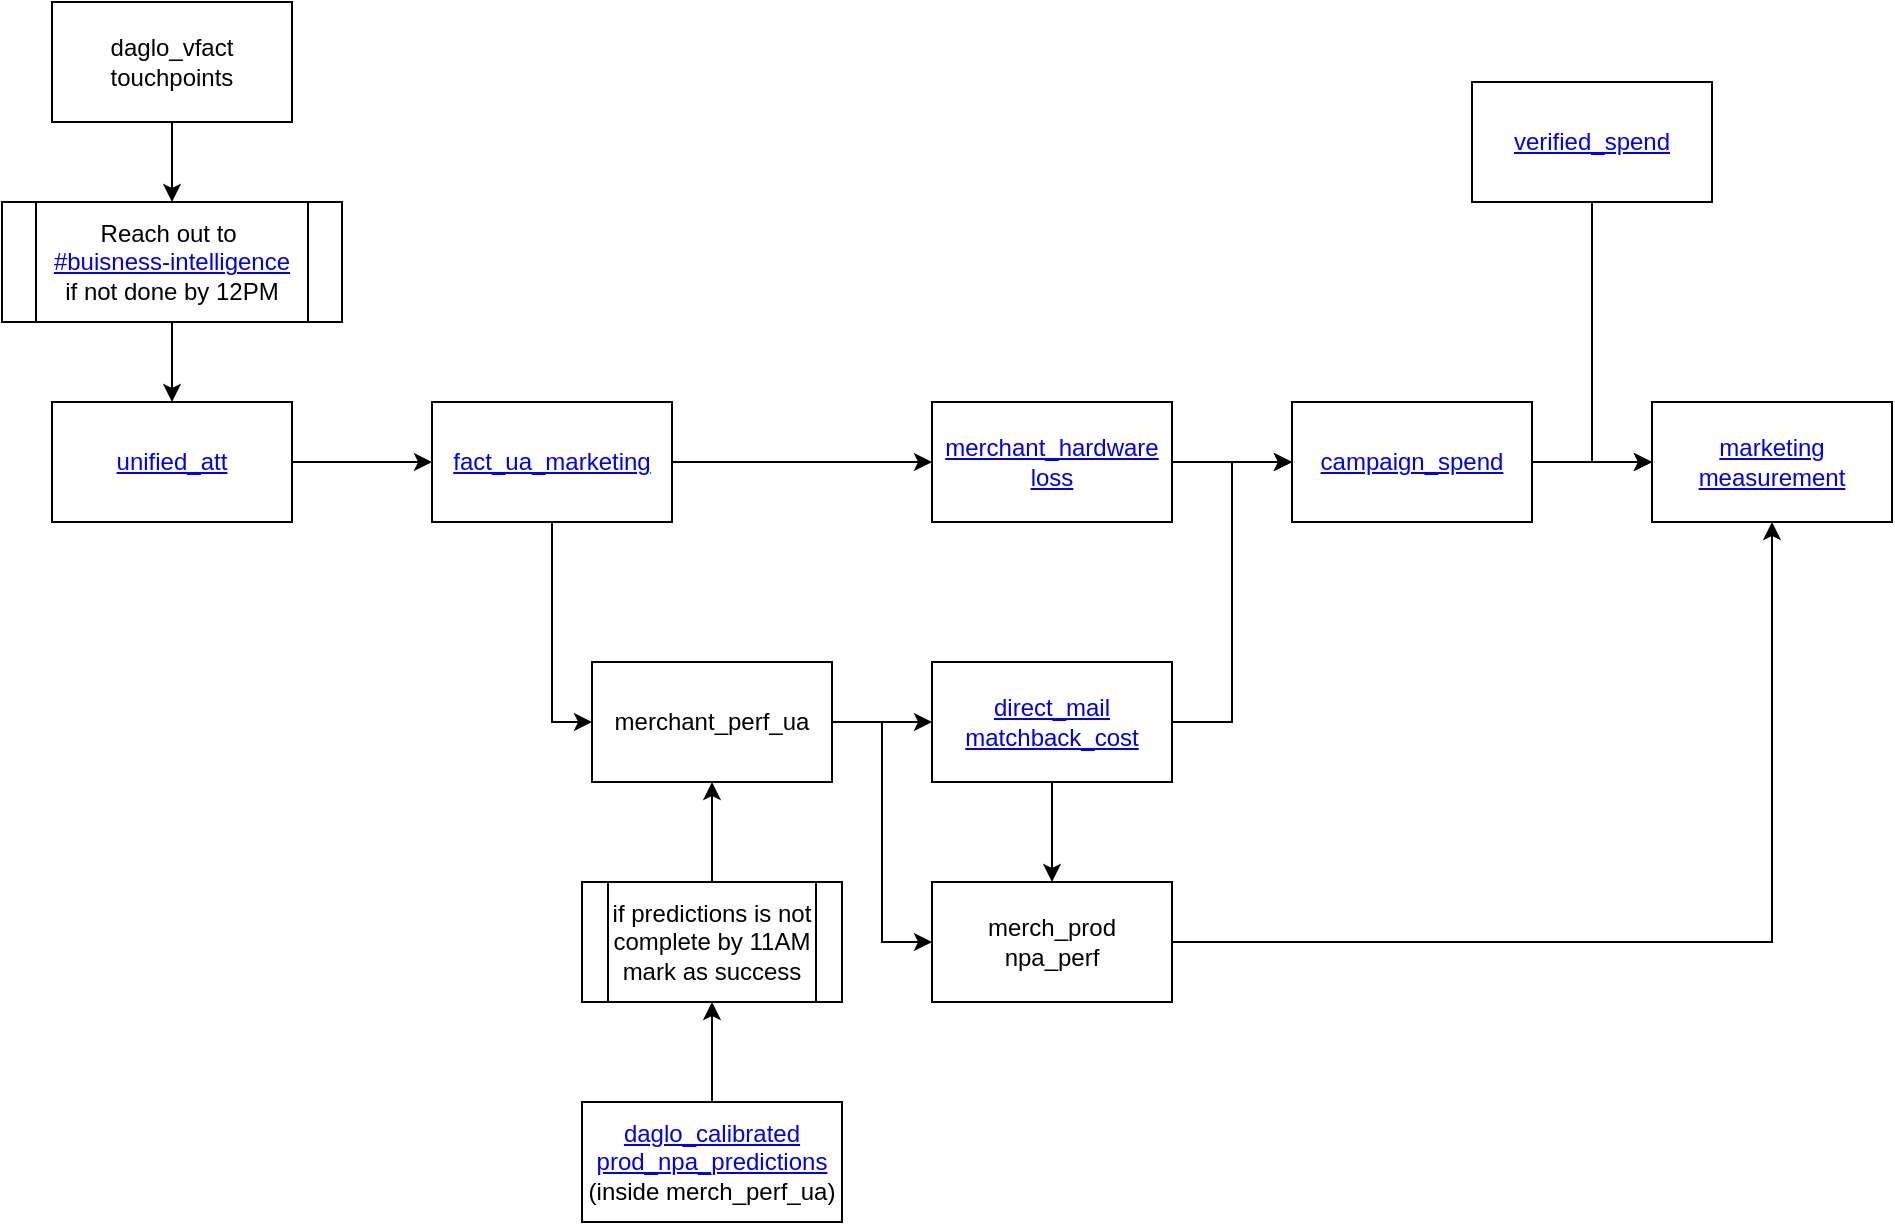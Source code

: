 <mxfile version="14.9.2" type="github">
  <diagram id="UcVoIKLS8l9HH_rHvecV" name="Page-1">
    <mxGraphModel dx="1298" dy="809" grid="1" gridSize="10" guides="1" tooltips="1" connect="1" arrows="1" fold="1" page="1" pageScale="1" pageWidth="850" pageHeight="1100" math="0" shadow="0">
      <root>
        <mxCell id="0" />
        <mxCell id="1" parent="0" />
        <mxCell id="7vNuGEFGMuKbEo3pkOq6-22" style="edgeStyle=orthogonalEdgeStyle;rounded=0;orthogonalLoop=1;jettySize=auto;html=1;exitX=1;exitY=0.5;exitDx=0;exitDy=0;entryX=0;entryY=0.5;entryDx=0;entryDy=0;" parent="1" source="7vNuGEFGMuKbEo3pkOq6-3" target="7vNuGEFGMuKbEo3pkOq6-17" edge="1">
          <mxGeometry relative="1" as="geometry" />
        </mxCell>
        <mxCell id="7vNuGEFGMuKbEo3pkOq6-3" value="&lt;a href=&quot;https://zd60ab5ba548e78e3p-tp.appspot.com/admin/airflow/tree?dag_id=campaign_spend_v20210609&quot;&gt;campaign_spend&lt;/a&gt;" style="rounded=0;whiteSpace=wrap;html=1;" parent="1" vertex="1">
          <mxGeometry x="660" y="350" width="120" height="60" as="geometry" />
        </mxCell>
        <mxCell id="7vNuGEFGMuKbEo3pkOq6-5" style="edgeStyle=orthogonalEdgeStyle;rounded=0;orthogonalLoop=1;jettySize=auto;html=1;exitX=1;exitY=0.5;exitDx=0;exitDy=0;" parent="1" source="7vNuGEFGMuKbEo3pkOq6-4" target="7vNuGEFGMuKbEo3pkOq6-3" edge="1">
          <mxGeometry relative="1" as="geometry" />
        </mxCell>
        <mxCell id="7vNuGEFGMuKbEo3pkOq6-4" value="&lt;a href=&quot;https://zd60ab5ba548e78e3p-tp.appspot.com/admin/airflow/graph?dag_id=hardware_loss_v20210609&amp;amp;execution_date=&quot;&gt;merchant_hardware&lt;br&gt;loss&lt;/a&gt;" style="rounded=0;whiteSpace=wrap;html=1;" parent="1" vertex="1">
          <mxGeometry x="480" y="350" width="120" height="60" as="geometry" />
        </mxCell>
        <mxCell id="7vNuGEFGMuKbEo3pkOq6-7" style="edgeStyle=orthogonalEdgeStyle;rounded=0;orthogonalLoop=1;jettySize=auto;html=1;exitX=1;exitY=0.5;exitDx=0;exitDy=0;" parent="1" source="7vNuGEFGMuKbEo3pkOq6-6" target="7vNuGEFGMuKbEo3pkOq6-4" edge="1">
          <mxGeometry relative="1" as="geometry" />
        </mxCell>
        <mxCell id="7vNuGEFGMuKbEo3pkOq6-15" style="edgeStyle=orthogonalEdgeStyle;rounded=0;orthogonalLoop=1;jettySize=auto;html=1;exitX=0.5;exitY=1;exitDx=0;exitDy=0;entryX=0;entryY=0.5;entryDx=0;entryDy=0;" parent="1" source="7vNuGEFGMuKbEo3pkOq6-6" target="7vNuGEFGMuKbEo3pkOq6-12" edge="1">
          <mxGeometry relative="1" as="geometry" />
        </mxCell>
        <mxCell id="7vNuGEFGMuKbEo3pkOq6-6" value="&lt;a href=&quot;https://zd60ab5ba548e78e3p-tp.appspot.com/admin/airflow/graph?dag_id=fact_unified_attribution_marketing_v20210609&amp;amp;execution_date=&quot;&gt;fact_ua_marketing&lt;/a&gt;" style="rounded=0;whiteSpace=wrap;html=1;" parent="1" vertex="1">
          <mxGeometry x="230" y="350" width="120" height="60" as="geometry" />
        </mxCell>
        <mxCell id="7vNuGEFGMuKbEo3pkOq6-16" style="edgeStyle=orthogonalEdgeStyle;rounded=0;orthogonalLoop=1;jettySize=auto;html=1;exitX=1;exitY=0.5;exitDx=0;exitDy=0;entryX=0;entryY=0.5;entryDx=0;entryDy=0;" parent="1" source="7vNuGEFGMuKbEo3pkOq6-8" target="7vNuGEFGMuKbEo3pkOq6-6" edge="1">
          <mxGeometry relative="1" as="geometry" />
        </mxCell>
        <mxCell id="7vNuGEFGMuKbEo3pkOq6-8" value="&lt;a href=&quot;https://zd60ab5ba548e78e3p-tp.appspot.com/admin/airflow/graph?dag_id=unified_attribution_v20210609&amp;amp;execution_date=&quot;&gt;unified_att&lt;/a&gt;" style="rounded=0;whiteSpace=wrap;html=1;" parent="1" vertex="1">
          <mxGeometry x="40" y="350" width="120" height="60" as="geometry" />
        </mxCell>
        <mxCell id="7vNuGEFGMuKbEo3pkOq6-19" style="edgeStyle=orthogonalEdgeStyle;rounded=0;orthogonalLoop=1;jettySize=auto;html=1;exitX=1;exitY=0.5;exitDx=0;exitDy=0;" parent="1" source="7vNuGEFGMuKbEo3pkOq6-12" target="7vNuGEFGMuKbEo3pkOq6-18" edge="1">
          <mxGeometry relative="1" as="geometry" />
        </mxCell>
        <mxCell id="kFAPNz3zif7XraSy1g6j-8" style="edgeStyle=orthogonalEdgeStyle;rounded=0;orthogonalLoop=1;jettySize=auto;html=1;exitX=1;exitY=0.5;exitDx=0;exitDy=0;entryX=0;entryY=0.5;entryDx=0;entryDy=0;" parent="1" source="7vNuGEFGMuKbEo3pkOq6-12" target="VukCH8sbl8D__4rJ6l_O-2" edge="1">
          <mxGeometry relative="1" as="geometry" />
        </mxCell>
        <UserObject label="merchant_perf_ua" link="https://zd60ab5ba548e78e3p-tp.appspot.com/admin/airflow/graph?dag_id=merchant_performance_ua_v20210609" linkTarget="_blank" id="7vNuGEFGMuKbEo3pkOq6-12">
          <mxCell style="rounded=0;whiteSpace=wrap;html=1;" parent="1" vertex="1">
            <mxGeometry x="310" y="480" width="120" height="60" as="geometry" />
          </mxCell>
        </UserObject>
        <mxCell id="7vNuGEFGMuKbEo3pkOq6-17" value="&lt;a href=&quot;https://zd60ab5ba548e78e3p-tp.appspot.com/admin/airflow/graph?dag_id=marketing_measurement_v20210609&amp;amp;execution_date=&quot;&gt;marketing&lt;br&gt;measurement&lt;/a&gt;" style="rounded=0;whiteSpace=wrap;html=1;" parent="1" vertex="1">
          <mxGeometry x="840" y="350" width="120" height="60" as="geometry" />
        </mxCell>
        <mxCell id="7vNuGEFGMuKbEo3pkOq6-21" style="edgeStyle=orthogonalEdgeStyle;rounded=0;orthogonalLoop=1;jettySize=auto;html=1;exitX=1;exitY=0.5;exitDx=0;exitDy=0;entryX=0;entryY=0.5;entryDx=0;entryDy=0;" parent="1" source="7vNuGEFGMuKbEo3pkOq6-18" target="7vNuGEFGMuKbEo3pkOq6-3" edge="1">
          <mxGeometry relative="1" as="geometry" />
        </mxCell>
        <mxCell id="OWJ_NFrnXUS-y9_O79gm-1" value="" style="edgeStyle=orthogonalEdgeStyle;rounded=0;orthogonalLoop=1;jettySize=auto;html=1;" edge="1" parent="1" source="7vNuGEFGMuKbEo3pkOq6-18" target="VukCH8sbl8D__4rJ6l_O-2">
          <mxGeometry relative="1" as="geometry" />
        </mxCell>
        <mxCell id="7vNuGEFGMuKbEo3pkOq6-18" value="&lt;a href=&quot;https://zd60ab5ba548e78e3p-tp.appspot.com/admin/airflow/graph?dag_id=direct_mail_matchback_cost_v20210609&amp;amp;execution_date=&quot;&gt;direct_mail&lt;br&gt;matchback_cost&lt;/a&gt;" style="rounded=0;whiteSpace=wrap;html=1;" parent="1" vertex="1">
          <mxGeometry x="480" y="480" width="120" height="60" as="geometry" />
        </mxCell>
        <mxCell id="7vNuGEFGMuKbEo3pkOq6-25" style="edgeStyle=orthogonalEdgeStyle;rounded=0;orthogonalLoop=1;jettySize=auto;html=1;exitX=0.5;exitY=1;exitDx=0;exitDy=0;entryX=0;entryY=0.5;entryDx=0;entryDy=0;" parent="1" source="7vNuGEFGMuKbEo3pkOq6-24" target="7vNuGEFGMuKbEo3pkOq6-17" edge="1">
          <mxGeometry relative="1" as="geometry" />
        </mxCell>
        <mxCell id="7vNuGEFGMuKbEo3pkOq6-24" value="&lt;a href=&quot;https://zd60ab5ba548e78e3p-tp.appspot.com/admin/airflow/tree?dag_id=marketing_verified_spend_v20210706&quot;&gt;verified_spend&lt;/a&gt;" style="rounded=0;whiteSpace=wrap;html=1;" parent="1" vertex="1">
          <mxGeometry x="750" y="190" width="120" height="60" as="geometry" />
        </mxCell>
        <mxCell id="kFAPNz3zif7XraSy1g6j-6" style="edgeStyle=orthogonalEdgeStyle;rounded=0;orthogonalLoop=1;jettySize=auto;html=1;exitX=0.5;exitY=0;exitDx=0;exitDy=0;entryX=0.5;entryY=1;entryDx=0;entryDy=0;" parent="1" source="VukCH8sbl8D__4rJ6l_O-1" target="VukCH8sbl8D__4rJ6l_O-5" edge="1">
          <mxGeometry relative="1" as="geometry" />
        </mxCell>
        <mxCell id="VukCH8sbl8D__4rJ6l_O-1" value="&lt;a href=&quot;https://zd60ab5ba548e78e3p-tp.appspot.com/admin/airflow/rendered?task_id=daglo_calibrated_product_npa_predictions&amp;amp;dag_id=merchant_performance_ua_v20210609&amp;amp;execution_date=2021-07-20T00%3A00%3A00%2B00%3A00&quot;&gt;daglo_calibrated&lt;br&gt;prod_npa_predictions&lt;/a&gt;&lt;br&gt;(inside merch_perf_ua)" style="rounded=0;whiteSpace=wrap;html=1;" parent="1" vertex="1">
          <mxGeometry x="305" y="700" width="130" height="60" as="geometry" />
        </mxCell>
        <mxCell id="VukCH8sbl8D__4rJ6l_O-4" style="edgeStyle=orthogonalEdgeStyle;rounded=0;orthogonalLoop=1;jettySize=auto;html=1;exitX=1;exitY=0.5;exitDx=0;exitDy=0;entryX=0.5;entryY=1;entryDx=0;entryDy=0;" parent="1" source="VukCH8sbl8D__4rJ6l_O-2" target="7vNuGEFGMuKbEo3pkOq6-17" edge="1">
          <mxGeometry relative="1" as="geometry" />
        </mxCell>
        <mxCell id="VukCH8sbl8D__4rJ6l_O-2" value="merch_prod&lt;br&gt;npa_perf" style="rounded=0;whiteSpace=wrap;html=1;" parent="1" vertex="1">
          <mxGeometry x="480" y="590" width="120" height="60" as="geometry" />
        </mxCell>
        <mxCell id="kFAPNz3zif7XraSy1g6j-7" style="edgeStyle=orthogonalEdgeStyle;rounded=0;orthogonalLoop=1;jettySize=auto;html=1;exitX=0.5;exitY=0;exitDx=0;exitDy=0;entryX=0.5;entryY=1;entryDx=0;entryDy=0;" parent="1" source="VukCH8sbl8D__4rJ6l_O-5" target="7vNuGEFGMuKbEo3pkOq6-12" edge="1">
          <mxGeometry relative="1" as="geometry" />
        </mxCell>
        <mxCell id="VukCH8sbl8D__4rJ6l_O-5" value="if predictions is not&lt;br&gt;complete by 11AM&lt;br&gt;mark as success" style="shape=process;whiteSpace=wrap;html=1;backgroundOutline=1;" parent="1" vertex="1">
          <mxGeometry x="305" y="590" width="130" height="60" as="geometry" />
        </mxCell>
        <mxCell id="kFAPNz3zif7XraSy1g6j-3" style="edgeStyle=orthogonalEdgeStyle;rounded=0;orthogonalLoop=1;jettySize=auto;html=1;exitX=0.5;exitY=1;exitDx=0;exitDy=0;entryX=0.5;entryY=0;entryDx=0;entryDy=0;" parent="1" source="kFAPNz3zif7XraSy1g6j-1" target="kFAPNz3zif7XraSy1g6j-2" edge="1">
          <mxGeometry relative="1" as="geometry" />
        </mxCell>
        <mxCell id="kFAPNz3zif7XraSy1g6j-1" value="daglo_vfact&lt;br&gt;touchpoints" style="rounded=0;whiteSpace=wrap;html=1;" parent="1" vertex="1">
          <mxGeometry x="40" y="150" width="120" height="60" as="geometry" />
        </mxCell>
        <mxCell id="kFAPNz3zif7XraSy1g6j-4" style="edgeStyle=orthogonalEdgeStyle;rounded=0;orthogonalLoop=1;jettySize=auto;html=1;exitX=0.5;exitY=1;exitDx=0;exitDy=0;" parent="1" source="kFAPNz3zif7XraSy1g6j-2" target="7vNuGEFGMuKbEo3pkOq6-8" edge="1">
          <mxGeometry relative="1" as="geometry" />
        </mxCell>
        <mxCell id="kFAPNz3zif7XraSy1g6j-2" value="Reach out to&amp;nbsp;&lt;br&gt;&lt;a href=&quot;https://square.slack.com/archives/C0FSHN9UH&quot;&gt;#buisness-intelligence&lt;br&gt;&lt;/a&gt;if not done by 12PM" style="shape=process;whiteSpace=wrap;html=1;backgroundOutline=1;" parent="1" vertex="1">
          <mxGeometry x="15" y="250" width="170" height="60" as="geometry" />
        </mxCell>
      </root>
    </mxGraphModel>
  </diagram>
</mxfile>
